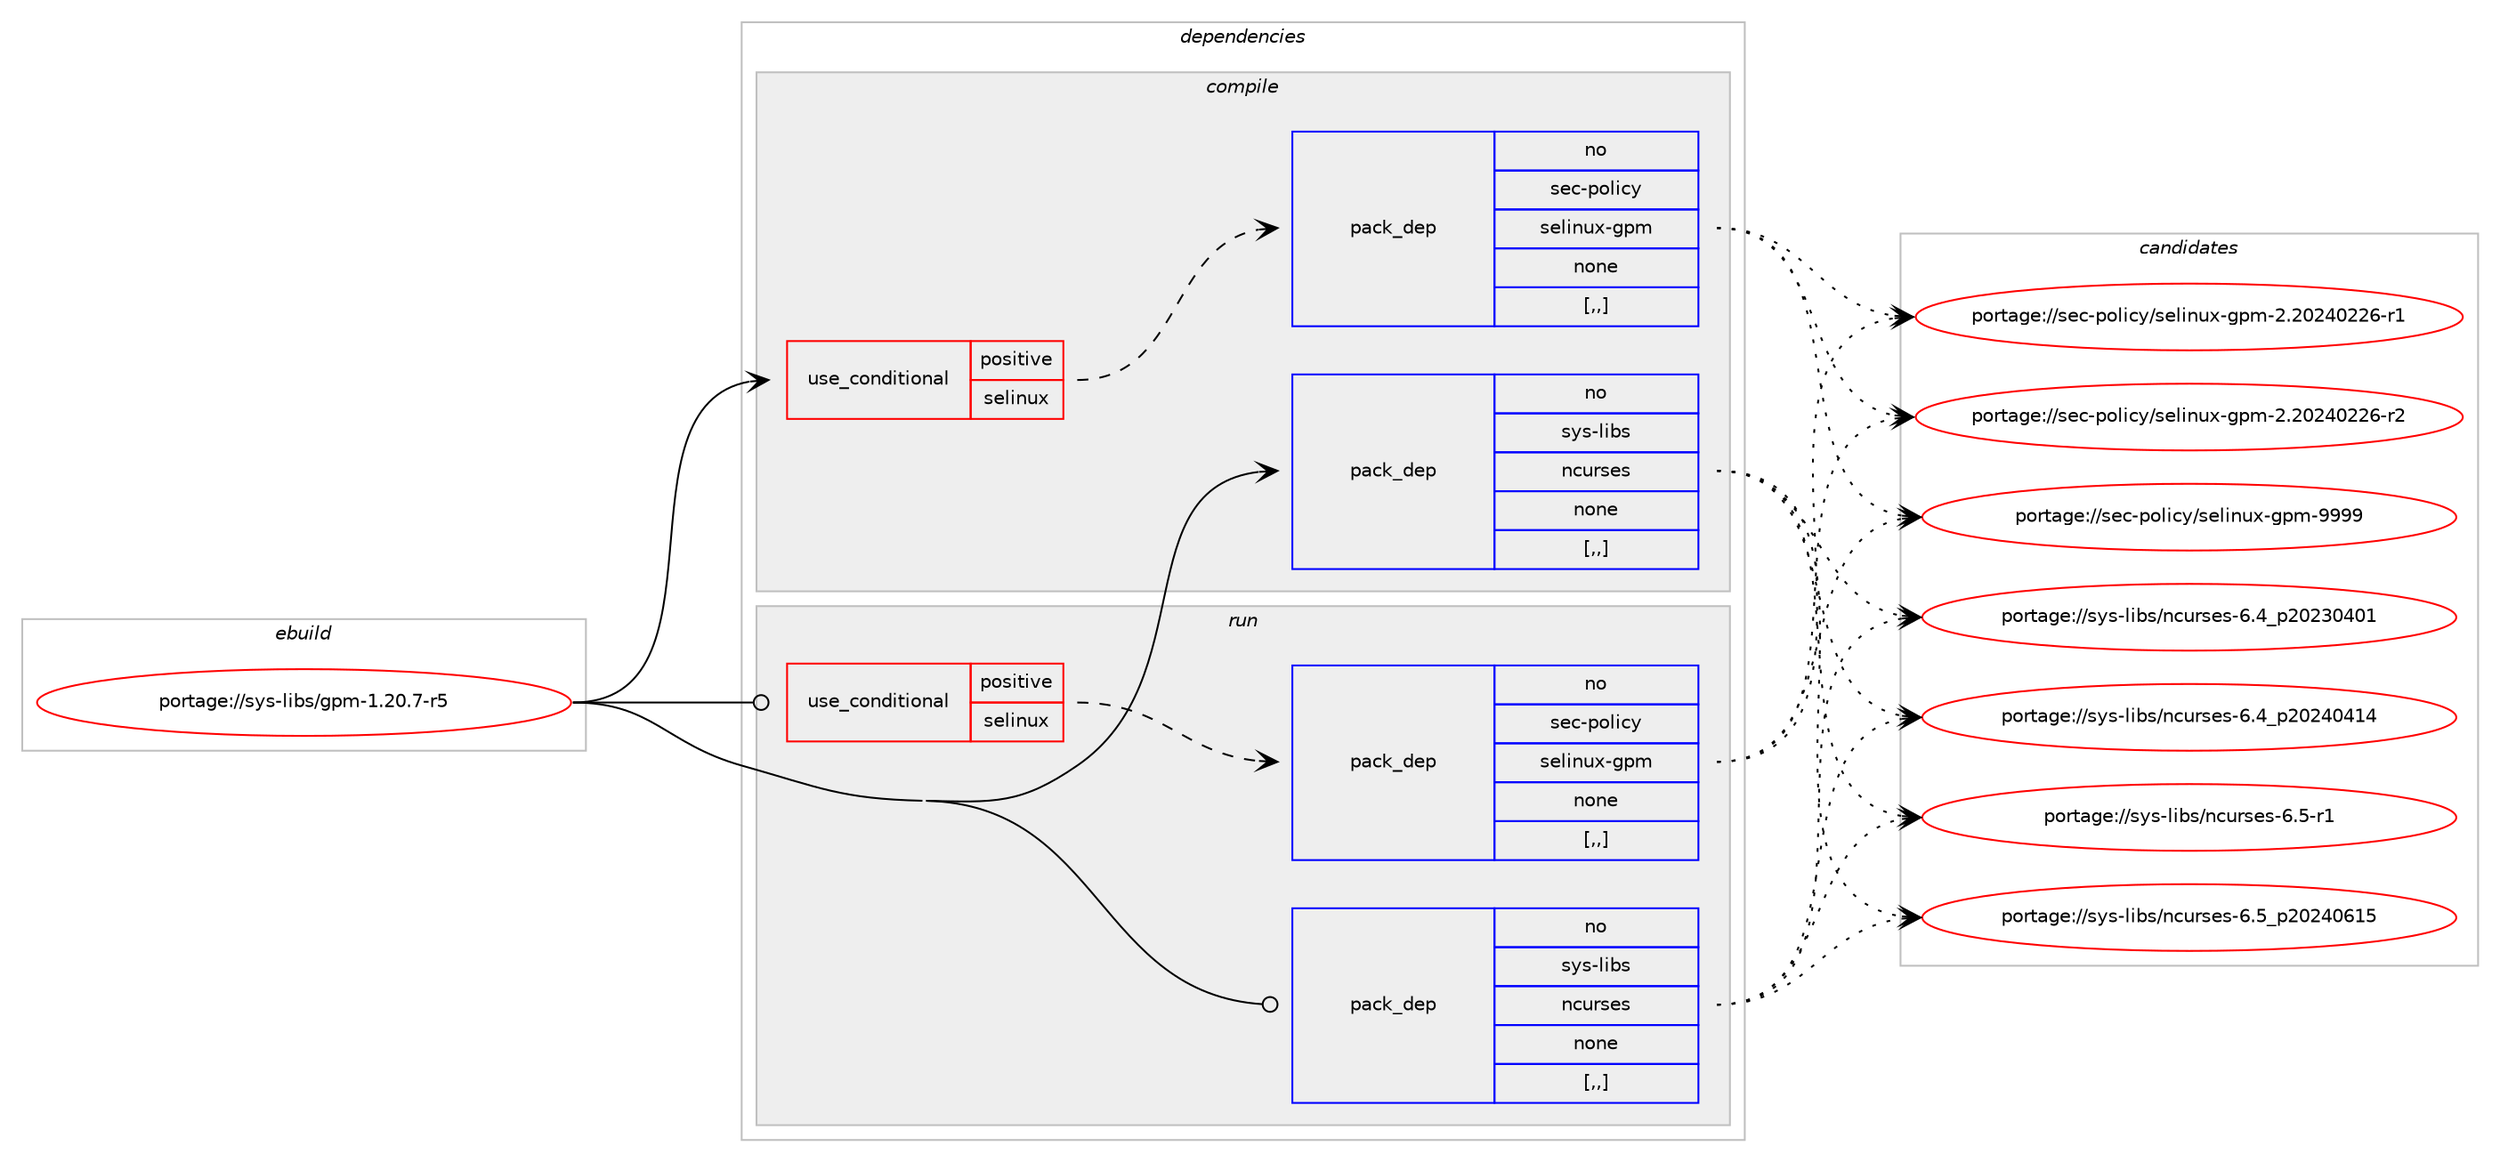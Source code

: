 digraph prolog {

# *************
# Graph options
# *************

newrank=true;
concentrate=true;
compound=true;
graph [rankdir=LR,fontname=Helvetica,fontsize=10,ranksep=1.5];#, ranksep=2.5, nodesep=0.2];
edge  [arrowhead=vee];
node  [fontname=Helvetica,fontsize=10];

# **********
# The ebuild
# **********

subgraph cluster_leftcol {
color=gray;
rank=same;
label=<<i>ebuild</i>>;
id [label="portage://sys-libs/gpm-1.20.7-r5", color=red, width=4, href="../sys-libs/gpm-1.20.7-r5.svg"];
}

# ****************
# The dependencies
# ****************

subgraph cluster_midcol {
color=gray;
label=<<i>dependencies</i>>;
subgraph cluster_compile {
fillcolor="#eeeeee";
style=filled;
label=<<i>compile</i>>;
subgraph cond114440 {
dependency430051 [label=<<TABLE BORDER="0" CELLBORDER="1" CELLSPACING="0" CELLPADDING="4"><TR><TD ROWSPAN="3" CELLPADDING="10">use_conditional</TD></TR><TR><TD>positive</TD></TR><TR><TD>selinux</TD></TR></TABLE>>, shape=none, color=red];
subgraph pack312686 {
dependency430052 [label=<<TABLE BORDER="0" CELLBORDER="1" CELLSPACING="0" CELLPADDING="4" WIDTH="220"><TR><TD ROWSPAN="6" CELLPADDING="30">pack_dep</TD></TR><TR><TD WIDTH="110">no</TD></TR><TR><TD>sec-policy</TD></TR><TR><TD>selinux-gpm</TD></TR><TR><TD>none</TD></TR><TR><TD>[,,]</TD></TR></TABLE>>, shape=none, color=blue];
}
dependency430051:e -> dependency430052:w [weight=20,style="dashed",arrowhead="vee"];
}
id:e -> dependency430051:w [weight=20,style="solid",arrowhead="vee"];
subgraph pack312687 {
dependency430053 [label=<<TABLE BORDER="0" CELLBORDER="1" CELLSPACING="0" CELLPADDING="4" WIDTH="220"><TR><TD ROWSPAN="6" CELLPADDING="30">pack_dep</TD></TR><TR><TD WIDTH="110">no</TD></TR><TR><TD>sys-libs</TD></TR><TR><TD>ncurses</TD></TR><TR><TD>none</TD></TR><TR><TD>[,,]</TD></TR></TABLE>>, shape=none, color=blue];
}
id:e -> dependency430053:w [weight=20,style="solid",arrowhead="vee"];
}
subgraph cluster_compileandrun {
fillcolor="#eeeeee";
style=filled;
label=<<i>compile and run</i>>;
}
subgraph cluster_run {
fillcolor="#eeeeee";
style=filled;
label=<<i>run</i>>;
subgraph cond114441 {
dependency430054 [label=<<TABLE BORDER="0" CELLBORDER="1" CELLSPACING="0" CELLPADDING="4"><TR><TD ROWSPAN="3" CELLPADDING="10">use_conditional</TD></TR><TR><TD>positive</TD></TR><TR><TD>selinux</TD></TR></TABLE>>, shape=none, color=red];
subgraph pack312688 {
dependency430055 [label=<<TABLE BORDER="0" CELLBORDER="1" CELLSPACING="0" CELLPADDING="4" WIDTH="220"><TR><TD ROWSPAN="6" CELLPADDING="30">pack_dep</TD></TR><TR><TD WIDTH="110">no</TD></TR><TR><TD>sec-policy</TD></TR><TR><TD>selinux-gpm</TD></TR><TR><TD>none</TD></TR><TR><TD>[,,]</TD></TR></TABLE>>, shape=none, color=blue];
}
dependency430054:e -> dependency430055:w [weight=20,style="dashed",arrowhead="vee"];
}
id:e -> dependency430054:w [weight=20,style="solid",arrowhead="odot"];
subgraph pack312689 {
dependency430056 [label=<<TABLE BORDER="0" CELLBORDER="1" CELLSPACING="0" CELLPADDING="4" WIDTH="220"><TR><TD ROWSPAN="6" CELLPADDING="30">pack_dep</TD></TR><TR><TD WIDTH="110">no</TD></TR><TR><TD>sys-libs</TD></TR><TR><TD>ncurses</TD></TR><TR><TD>none</TD></TR><TR><TD>[,,]</TD></TR></TABLE>>, shape=none, color=blue];
}
id:e -> dependency430056:w [weight=20,style="solid",arrowhead="odot"];
}
}

# **************
# The candidates
# **************

subgraph cluster_choices {
rank=same;
color=gray;
label=<<i>candidates</i>>;

subgraph choice312686 {
color=black;
nodesep=1;
choice115101994511211110810599121471151011081051101171204510311210945504650485052485050544511449 [label="portage://sec-policy/selinux-gpm-2.20240226-r1", color=red, width=4,href="../sec-policy/selinux-gpm-2.20240226-r1.svg"];
choice115101994511211110810599121471151011081051101171204510311210945504650485052485050544511450 [label="portage://sec-policy/selinux-gpm-2.20240226-r2", color=red, width=4,href="../sec-policy/selinux-gpm-2.20240226-r2.svg"];
choice11510199451121111081059912147115101108105110117120451031121094557575757 [label="portage://sec-policy/selinux-gpm-9999", color=red, width=4,href="../sec-policy/selinux-gpm-9999.svg"];
dependency430052:e -> choice115101994511211110810599121471151011081051101171204510311210945504650485052485050544511449:w [style=dotted,weight="100"];
dependency430052:e -> choice115101994511211110810599121471151011081051101171204510311210945504650485052485050544511450:w [style=dotted,weight="100"];
dependency430052:e -> choice11510199451121111081059912147115101108105110117120451031121094557575757:w [style=dotted,weight="100"];
}
subgraph choice312687 {
color=black;
nodesep=1;
choice1151211154510810598115471109911711411510111545544652951125048505148524849 [label="portage://sys-libs/ncurses-6.4_p20230401", color=red, width=4,href="../sys-libs/ncurses-6.4_p20230401.svg"];
choice1151211154510810598115471109911711411510111545544652951125048505248524952 [label="portage://sys-libs/ncurses-6.4_p20240414", color=red, width=4,href="../sys-libs/ncurses-6.4_p20240414.svg"];
choice11512111545108105981154711099117114115101115455446534511449 [label="portage://sys-libs/ncurses-6.5-r1", color=red, width=4,href="../sys-libs/ncurses-6.5-r1.svg"];
choice1151211154510810598115471109911711411510111545544653951125048505248544953 [label="portage://sys-libs/ncurses-6.5_p20240615", color=red, width=4,href="../sys-libs/ncurses-6.5_p20240615.svg"];
dependency430053:e -> choice1151211154510810598115471109911711411510111545544652951125048505148524849:w [style=dotted,weight="100"];
dependency430053:e -> choice1151211154510810598115471109911711411510111545544652951125048505248524952:w [style=dotted,weight="100"];
dependency430053:e -> choice11512111545108105981154711099117114115101115455446534511449:w [style=dotted,weight="100"];
dependency430053:e -> choice1151211154510810598115471109911711411510111545544653951125048505248544953:w [style=dotted,weight="100"];
}
subgraph choice312688 {
color=black;
nodesep=1;
choice115101994511211110810599121471151011081051101171204510311210945504650485052485050544511449 [label="portage://sec-policy/selinux-gpm-2.20240226-r1", color=red, width=4,href="../sec-policy/selinux-gpm-2.20240226-r1.svg"];
choice115101994511211110810599121471151011081051101171204510311210945504650485052485050544511450 [label="portage://sec-policy/selinux-gpm-2.20240226-r2", color=red, width=4,href="../sec-policy/selinux-gpm-2.20240226-r2.svg"];
choice11510199451121111081059912147115101108105110117120451031121094557575757 [label="portage://sec-policy/selinux-gpm-9999", color=red, width=4,href="../sec-policy/selinux-gpm-9999.svg"];
dependency430055:e -> choice115101994511211110810599121471151011081051101171204510311210945504650485052485050544511449:w [style=dotted,weight="100"];
dependency430055:e -> choice115101994511211110810599121471151011081051101171204510311210945504650485052485050544511450:w [style=dotted,weight="100"];
dependency430055:e -> choice11510199451121111081059912147115101108105110117120451031121094557575757:w [style=dotted,weight="100"];
}
subgraph choice312689 {
color=black;
nodesep=1;
choice1151211154510810598115471109911711411510111545544652951125048505148524849 [label="portage://sys-libs/ncurses-6.4_p20230401", color=red, width=4,href="../sys-libs/ncurses-6.4_p20230401.svg"];
choice1151211154510810598115471109911711411510111545544652951125048505248524952 [label="portage://sys-libs/ncurses-6.4_p20240414", color=red, width=4,href="../sys-libs/ncurses-6.4_p20240414.svg"];
choice11512111545108105981154711099117114115101115455446534511449 [label="portage://sys-libs/ncurses-6.5-r1", color=red, width=4,href="../sys-libs/ncurses-6.5-r1.svg"];
choice1151211154510810598115471109911711411510111545544653951125048505248544953 [label="portage://sys-libs/ncurses-6.5_p20240615", color=red, width=4,href="../sys-libs/ncurses-6.5_p20240615.svg"];
dependency430056:e -> choice1151211154510810598115471109911711411510111545544652951125048505148524849:w [style=dotted,weight="100"];
dependency430056:e -> choice1151211154510810598115471109911711411510111545544652951125048505248524952:w [style=dotted,weight="100"];
dependency430056:e -> choice11512111545108105981154711099117114115101115455446534511449:w [style=dotted,weight="100"];
dependency430056:e -> choice1151211154510810598115471109911711411510111545544653951125048505248544953:w [style=dotted,weight="100"];
}
}

}
